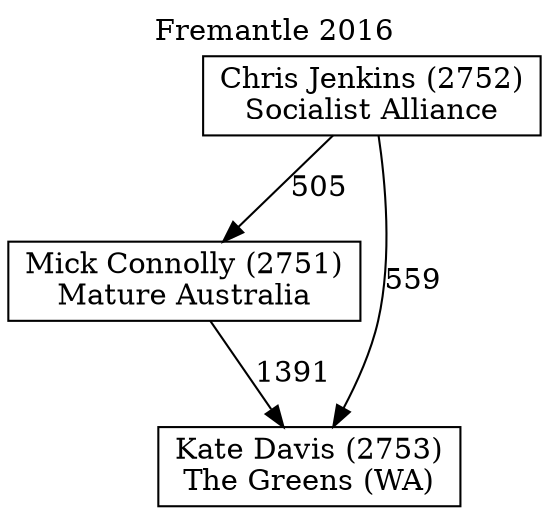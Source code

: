 // House preference flow
digraph "Kate Davis (2753)_Fremantle_2016" {
	graph [label="Fremantle 2016" labelloc=t mclimit=10]
	node [shape=box]
	"Chris Jenkins (2752)" [label="Chris Jenkins (2752)
Socialist Alliance"]
	"Mick Connolly (2751)" [label="Mick Connolly (2751)
Mature Australia"]
	"Kate Davis (2753)" [label="Kate Davis (2753)
The Greens (WA)"]
	"Mick Connolly (2751)" -> "Kate Davis (2753)" [label=1391]
	"Chris Jenkins (2752)" -> "Kate Davis (2753)" [label=559]
	"Chris Jenkins (2752)" -> "Mick Connolly (2751)" [label=505]
}
